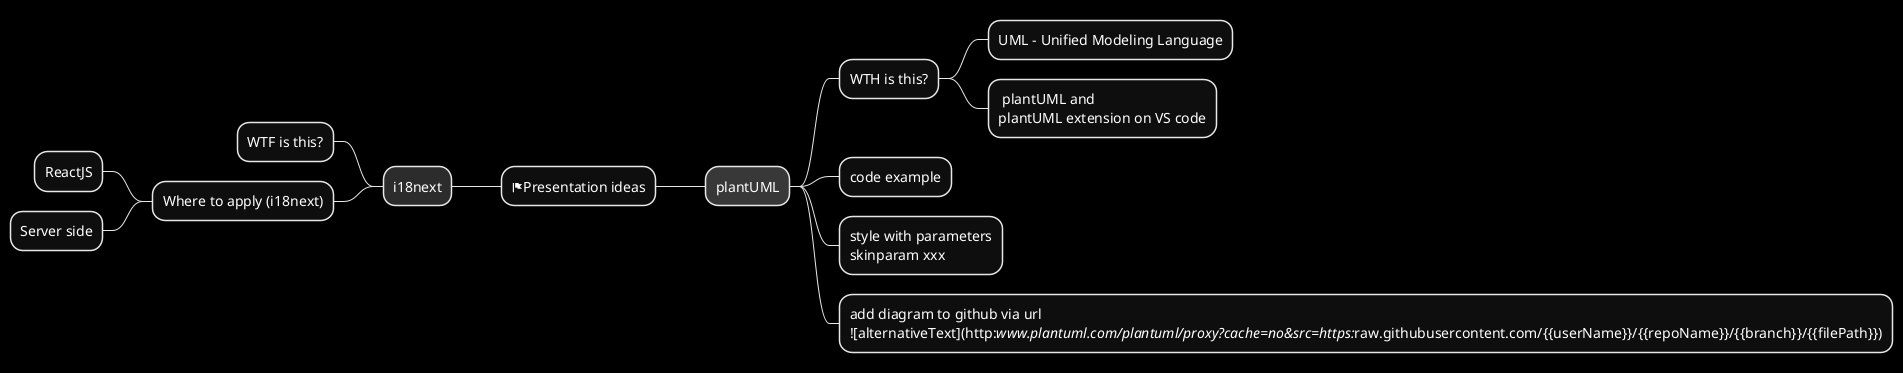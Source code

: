 @startmindmap

' skinparam HPmindmap {

' }
skinparam Monochrome reverse

+ <&flag>Presentation ideas

++[#lightgreen] plantUML
+++ WTH is this?
++++ UML - Unified Modeling Language
****: plantUML and
plantUML extension on VS code;
+++ code example
***:style with parameters
skinparam xxx;
***:add diagram to github via url
![alternativeText](http://www.plantuml.com/plantuml/proxy?cache=no&src=https://raw.githubusercontent.com/{{userName}}/{{repoName}}/{{branch}}/{{filePath}});


--[#Lightgrey] i18next
--- WTF is this?
--- Where to apply (i18next)
---- ReactJS
---- Server side


@endmindmap